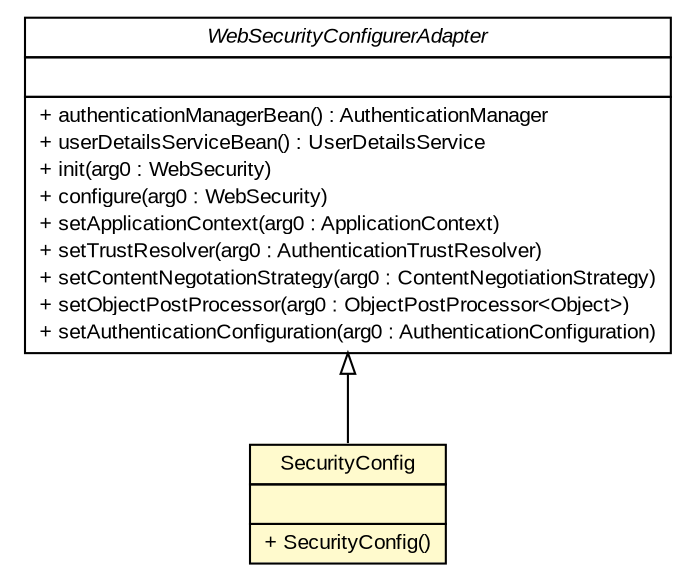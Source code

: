 #!/usr/local/bin/dot
#
# Class diagram 
# Generated by UMLGraph version R5_6 (http://www.umlgraph.org/)
#

digraph G {
	edge [fontname="arial",fontsize=10,labelfontname="arial",labelfontsize=10];
	node [fontname="arial",fontsize=10,shape=plaintext];
	nodesep=0.25;
	ranksep=0.5;
	// br.gov.to.sefaz.seg.configuration.SecurityConfig
	c101 [label=<<table title="br.gov.to.sefaz.seg.configuration.SecurityConfig" border="0" cellborder="1" cellspacing="0" cellpadding="2" port="p" bgcolor="lemonChiffon" href="./SecurityConfig.html">
		<tr><td><table border="0" cellspacing="0" cellpadding="1">
<tr><td align="center" balign="center"> SecurityConfig </td></tr>
		</table></td></tr>
		<tr><td><table border="0" cellspacing="0" cellpadding="1">
<tr><td align="left" balign="left">  </td></tr>
		</table></td></tr>
		<tr><td><table border="0" cellspacing="0" cellpadding="1">
<tr><td align="left" balign="left"> + SecurityConfig() </td></tr>
		</table></td></tr>
		</table>>, URL="./SecurityConfig.html", fontname="arial", fontcolor="black", fontsize=10.0];
	//br.gov.to.sefaz.seg.configuration.SecurityConfig extends org.springframework.security.config.annotation.web.configuration.WebSecurityConfigurerAdapter
	c108:p -> c101:p [dir=back,arrowtail=empty];
	// org.springframework.security.config.annotation.web.configuration.WebSecurityConfigurerAdapter
	c108 [label=<<table title="org.springframework.security.config.annotation.web.configuration.WebSecurityConfigurerAdapter" border="0" cellborder="1" cellspacing="0" cellpadding="2" port="p" href="http://java.sun.com/j2se/1.4.2/docs/api/org/springframework/security/config/annotation/web/configuration/WebSecurityConfigurerAdapter.html">
		<tr><td><table border="0" cellspacing="0" cellpadding="1">
<tr><td align="center" balign="center"><font face="arial italic"> WebSecurityConfigurerAdapter </font></td></tr>
		</table></td></tr>
		<tr><td><table border="0" cellspacing="0" cellpadding="1">
<tr><td align="left" balign="left">  </td></tr>
		</table></td></tr>
		<tr><td><table border="0" cellspacing="0" cellpadding="1">
<tr><td align="left" balign="left"> + authenticationManagerBean() : AuthenticationManager </td></tr>
<tr><td align="left" balign="left"> + userDetailsServiceBean() : UserDetailsService </td></tr>
<tr><td align="left" balign="left"> + init(arg0 : WebSecurity) </td></tr>
<tr><td align="left" balign="left"> + configure(arg0 : WebSecurity) </td></tr>
<tr><td align="left" balign="left"> + setApplicationContext(arg0 : ApplicationContext) </td></tr>
<tr><td align="left" balign="left"> + setTrustResolver(arg0 : AuthenticationTrustResolver) </td></tr>
<tr><td align="left" balign="left"> + setContentNegotationStrategy(arg0 : ContentNegotiationStrategy) </td></tr>
<tr><td align="left" balign="left"> + setObjectPostProcessor(arg0 : ObjectPostProcessor&lt;Object&gt;) </td></tr>
<tr><td align="left" balign="left"> + setAuthenticationConfiguration(arg0 : AuthenticationConfiguration) </td></tr>
		</table></td></tr>
		</table>>, URL="http://java.sun.com/j2se/1.4.2/docs/api/org/springframework/security/config/annotation/web/configuration/WebSecurityConfigurerAdapter.html", fontname="arial", fontcolor="black", fontsize=10.0];
}

